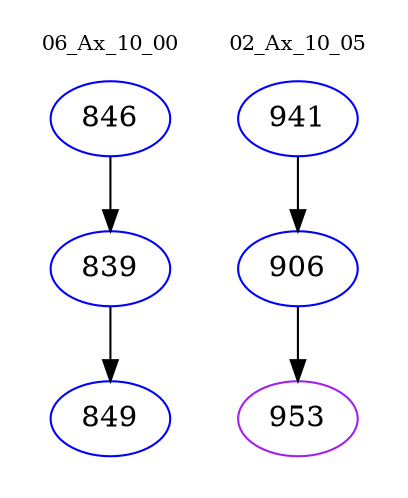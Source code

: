 digraph{
subgraph cluster_0 {
color = white
label = "06_Ax_10_00";
fontsize=10;
T0_846 [label="846", color="blue"]
T0_846 -> T0_839 [color="black"]
T0_839 [label="839", color="blue"]
T0_839 -> T0_849 [color="black"]
T0_849 [label="849", color="blue"]
}
subgraph cluster_1 {
color = white
label = "02_Ax_10_05";
fontsize=10;
T1_941 [label="941", color="blue"]
T1_941 -> T1_906 [color="black"]
T1_906 [label="906", color="blue"]
T1_906 -> T1_953 [color="black"]
T1_953 [label="953", color="purple"]
}
}
